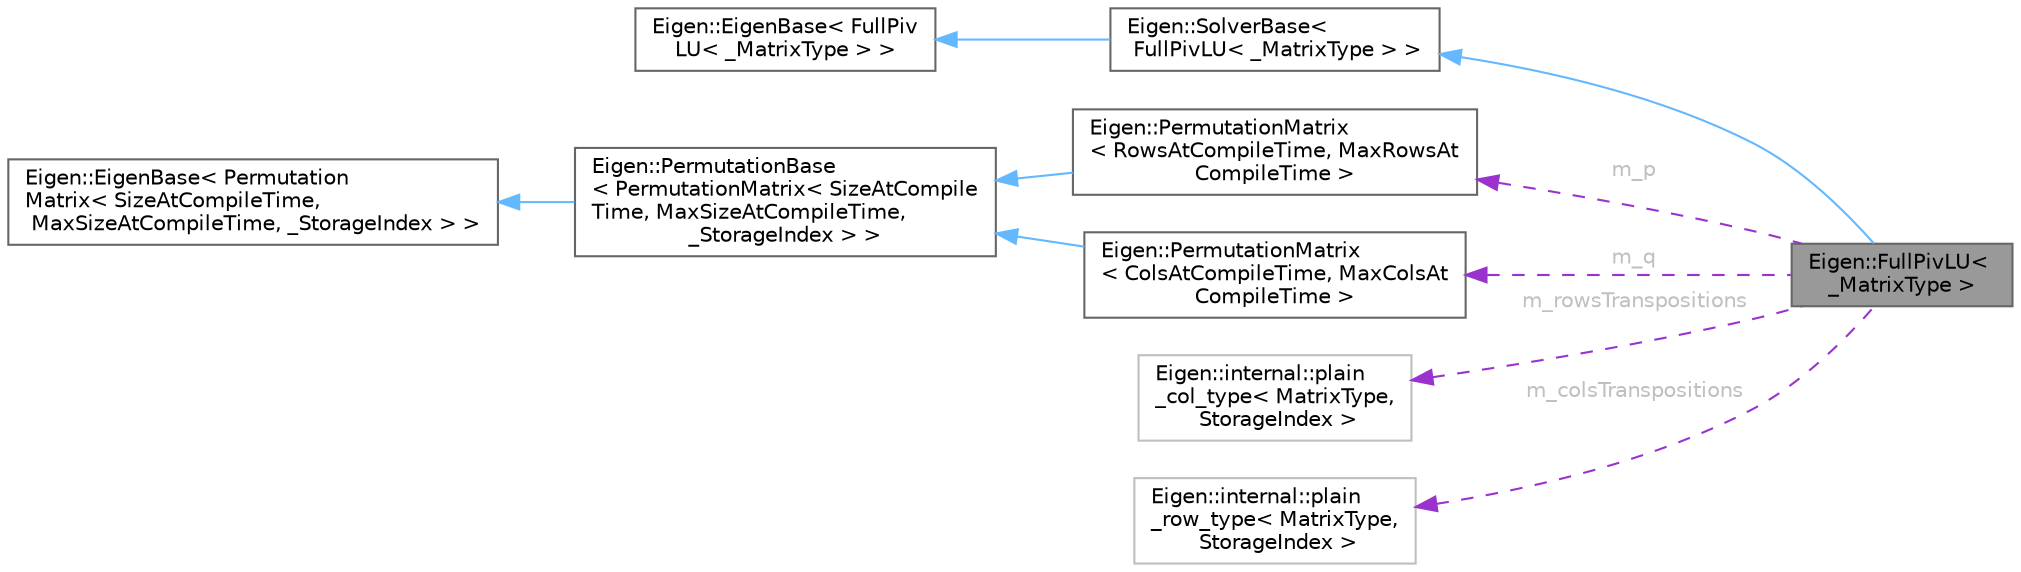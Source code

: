 digraph "Eigen::FullPivLU&lt; _MatrixType &gt;"
{
 // LATEX_PDF_SIZE
  bgcolor="transparent";
  edge [fontname=Helvetica,fontsize=10,labelfontname=Helvetica,labelfontsize=10];
  node [fontname=Helvetica,fontsize=10,shape=box,height=0.2,width=0.4];
  rankdir="LR";
  Node1 [id="Node000001",label="Eigen::FullPivLU\< \l_MatrixType \>",height=0.2,width=0.4,color="gray40", fillcolor="grey60", style="filled", fontcolor="black",tooltip="LU decomposition of a matrix with complete pivoting, and related features."];
  Node2 -> Node1 [id="edge10_Node000001_Node000002",dir="back",color="steelblue1",style="solid",tooltip=" "];
  Node2 [id="Node000002",label="Eigen::SolverBase\<\l FullPivLU\< _MatrixType \> \>",height=0.2,width=0.4,color="gray40", fillcolor="white", style="filled",URL="$classEigen_1_1SolverBase.html",tooltip=" "];
  Node3 -> Node2 [id="edge11_Node000002_Node000003",dir="back",color="steelblue1",style="solid",tooltip=" "];
  Node3 [id="Node000003",label="Eigen::EigenBase\< FullPiv\lLU\< _MatrixType \> \>",height=0.2,width=0.4,color="gray40", fillcolor="white", style="filled",URL="$structEigen_1_1EigenBase.html",tooltip=" "];
  Node4 -> Node1 [id="edge12_Node000001_Node000004",dir="back",color="darkorchid3",style="dashed",tooltip=" ",label=<<TABLE CELLBORDER="0" BORDER="0"><TR><TD VALIGN="top" ALIGN="LEFT" CELLPADDING="1" CELLSPACING="0">m_p</TD></TR>
</TABLE>> ,fontcolor="grey" ];
  Node4 [id="Node000004",label="Eigen::PermutationMatrix\l\< RowsAtCompileTime, MaxRowsAt\lCompileTime \>",height=0.2,width=0.4,color="gray40", fillcolor="white", style="filled",URL="$classEigen_1_1PermutationMatrix.html",tooltip=" "];
  Node5 -> Node4 [id="edge13_Node000004_Node000005",dir="back",color="steelblue1",style="solid",tooltip=" "];
  Node5 [id="Node000005",label="Eigen::PermutationBase\l\< PermutationMatrix\< SizeAtCompile\lTime, MaxSizeAtCompileTime, \l_StorageIndex \> \>",height=0.2,width=0.4,color="gray40", fillcolor="white", style="filled",URL="$classEigen_1_1PermutationBase.html",tooltip=" "];
  Node6 -> Node5 [id="edge14_Node000005_Node000006",dir="back",color="steelblue1",style="solid",tooltip=" "];
  Node6 [id="Node000006",label="Eigen::EigenBase\< Permutation\lMatrix\< SizeAtCompileTime,\l MaxSizeAtCompileTime, _StorageIndex \> \>",height=0.2,width=0.4,color="gray40", fillcolor="white", style="filled",URL="$structEigen_1_1EigenBase.html",tooltip=" "];
  Node7 -> Node1 [id="edge15_Node000001_Node000007",dir="back",color="darkorchid3",style="dashed",tooltip=" ",label=<<TABLE CELLBORDER="0" BORDER="0"><TR><TD VALIGN="top" ALIGN="LEFT" CELLPADDING="1" CELLSPACING="0">m_q</TD></TR>
</TABLE>> ,fontcolor="grey" ];
  Node7 [id="Node000007",label="Eigen::PermutationMatrix\l\< ColsAtCompileTime, MaxColsAt\lCompileTime \>",height=0.2,width=0.4,color="gray40", fillcolor="white", style="filled",URL="$classEigen_1_1PermutationMatrix.html",tooltip=" "];
  Node5 -> Node7 [id="edge16_Node000007_Node000005",dir="back",color="steelblue1",style="solid",tooltip=" "];
  Node8 -> Node1 [id="edge17_Node000001_Node000008",dir="back",color="darkorchid3",style="dashed",tooltip=" ",label=<<TABLE CELLBORDER="0" BORDER="0"><TR><TD VALIGN="top" ALIGN="LEFT" CELLPADDING="1" CELLSPACING="0">m_rowsTranspositions</TD></TR>
</TABLE>> ,fontcolor="grey" ];
  Node8 [id="Node000008",label="Eigen::internal::plain\l_col_type\< MatrixType,\l StorageIndex \>",height=0.2,width=0.4,color="grey75", fillcolor="white", style="filled",URL="$structEigen_1_1internal_1_1plain__col__type.html",tooltip=" "];
  Node9 -> Node1 [id="edge18_Node000001_Node000009",dir="back",color="darkorchid3",style="dashed",tooltip=" ",label=<<TABLE CELLBORDER="0" BORDER="0"><TR><TD VALIGN="top" ALIGN="LEFT" CELLPADDING="1" CELLSPACING="0">m_colsTranspositions</TD></TR>
</TABLE>> ,fontcolor="grey" ];
  Node9 [id="Node000009",label="Eigen::internal::plain\l_row_type\< MatrixType,\l StorageIndex \>",height=0.2,width=0.4,color="grey75", fillcolor="white", style="filled",URL="$structEigen_1_1internal_1_1plain__row__type.html",tooltip=" "];
}
